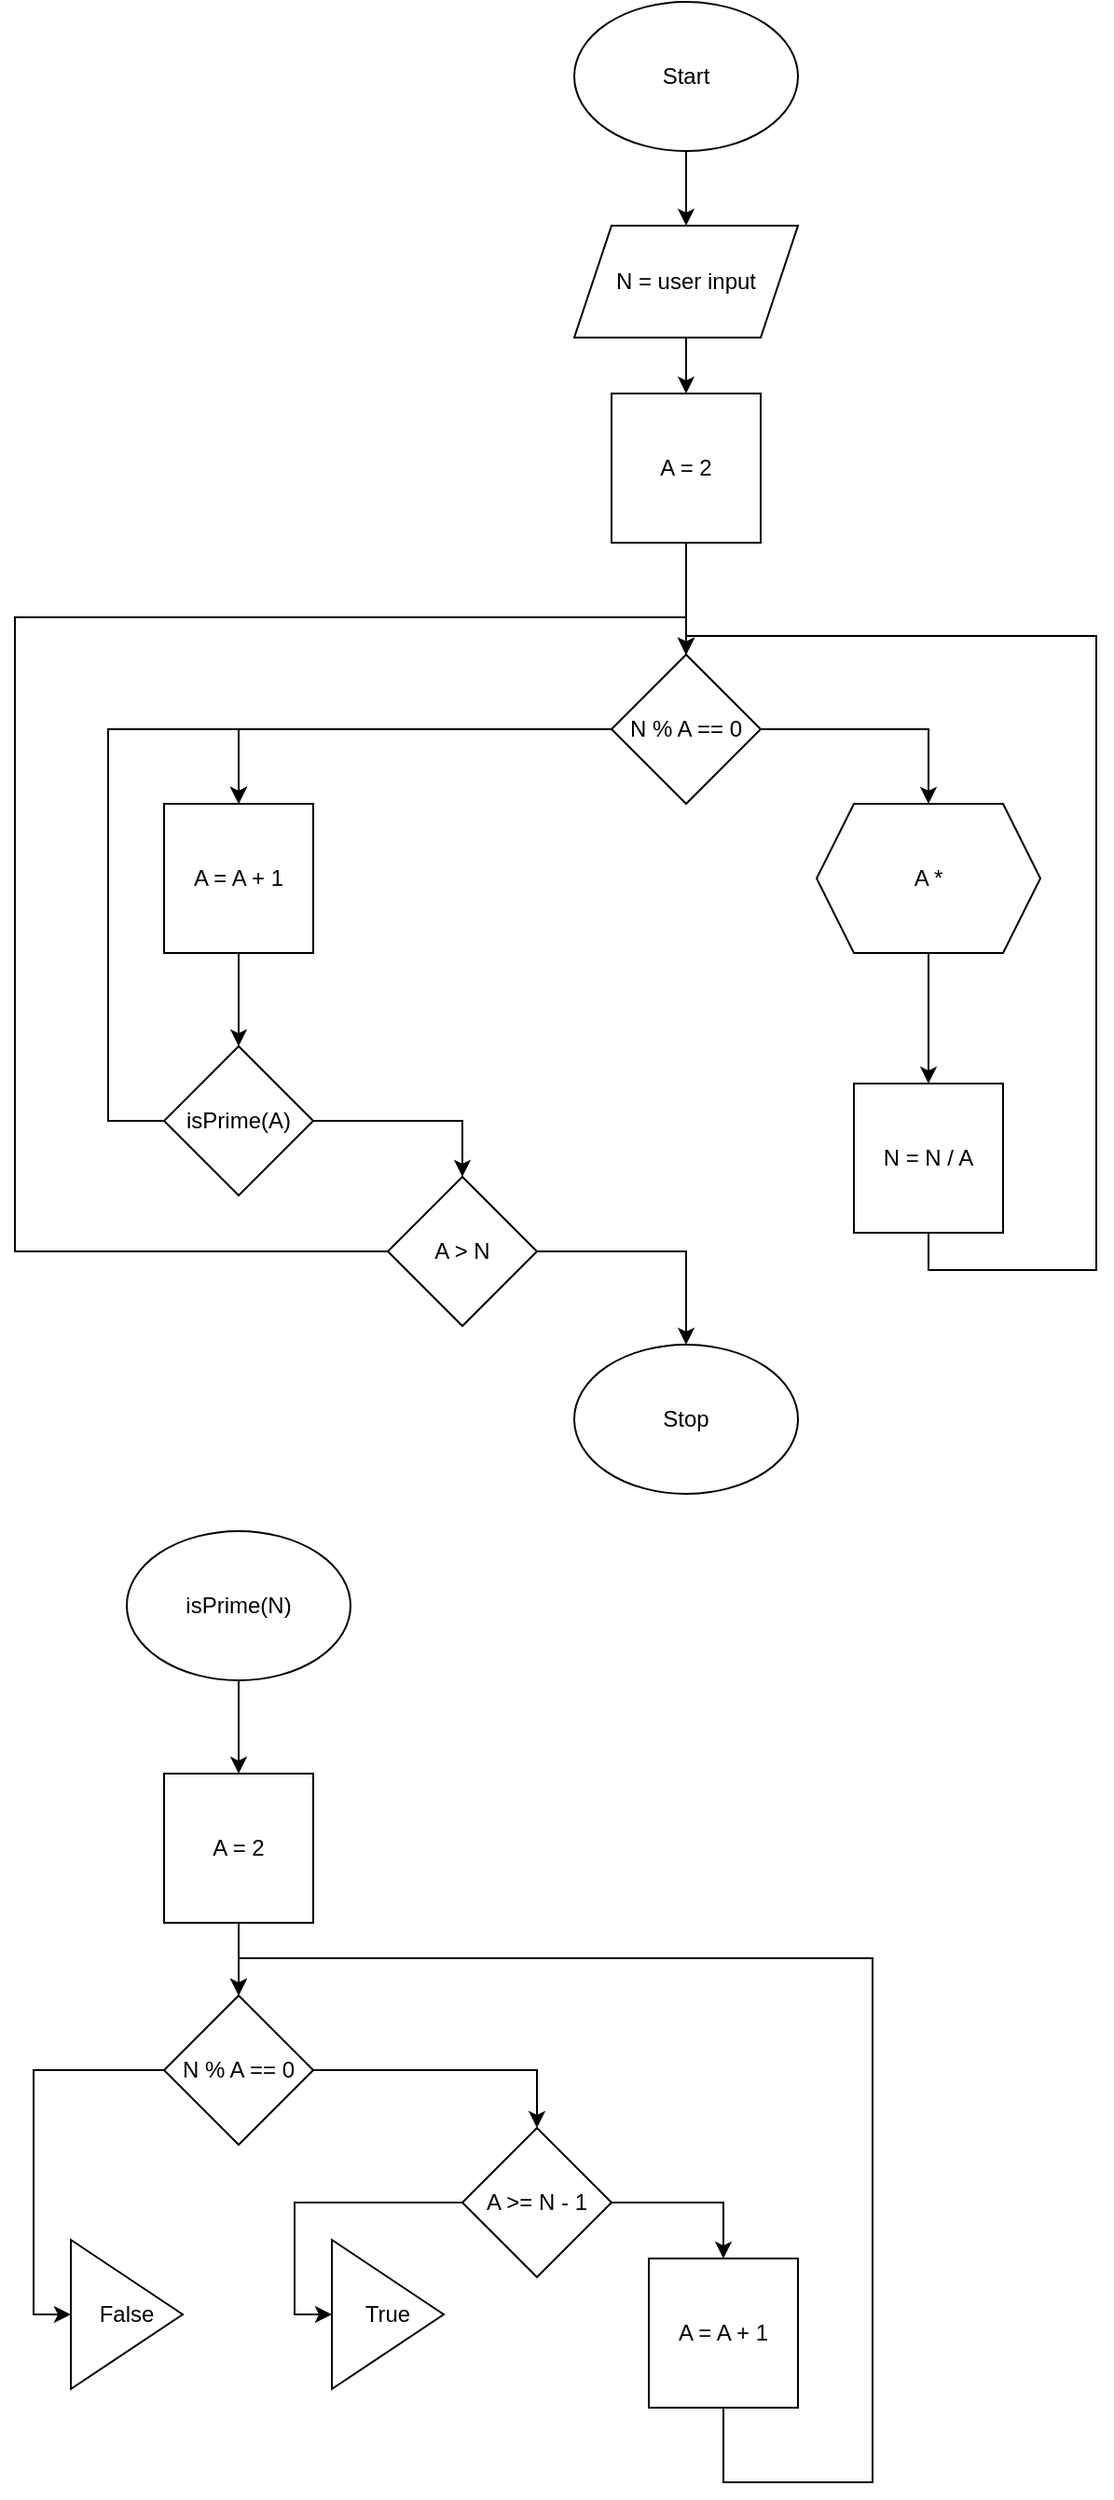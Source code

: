 <mxfile version="14.4.3" type="device"><diagram id="0Q6TECMZFZbLocGCa52L" name="Strona-1"><mxGraphModel dx="1422" dy="822" grid="1" gridSize="10" guides="1" tooltips="1" connect="1" arrows="1" fold="1" page="1" pageScale="1" pageWidth="827" pageHeight="1169" math="0" shadow="0"><root><mxCell id="0"/><mxCell id="1" parent="0"/><mxCell id="s8CKwG7cD0VQYAWxJTrp-7" style="edgeStyle=orthogonalEdgeStyle;rounded=0;orthogonalLoop=1;jettySize=auto;html=1;exitX=0.5;exitY=1;exitDx=0;exitDy=0;" edge="1" parent="1" source="s8CKwG7cD0VQYAWxJTrp-1" target="s8CKwG7cD0VQYAWxJTrp-2"><mxGeometry relative="1" as="geometry"/></mxCell><mxCell id="s8CKwG7cD0VQYAWxJTrp-1" value="Start" style="ellipse;whiteSpace=wrap;html=1;" vertex="1" parent="1"><mxGeometry x="340" y="20" width="120" height="80" as="geometry"/></mxCell><mxCell id="s8CKwG7cD0VQYAWxJTrp-8" style="edgeStyle=orthogonalEdgeStyle;rounded=0;orthogonalLoop=1;jettySize=auto;html=1;exitX=0.5;exitY=1;exitDx=0;exitDy=0;entryX=0.5;entryY=0;entryDx=0;entryDy=0;" edge="1" parent="1" source="s8CKwG7cD0VQYAWxJTrp-2" target="s8CKwG7cD0VQYAWxJTrp-3"><mxGeometry relative="1" as="geometry"/></mxCell><mxCell id="s8CKwG7cD0VQYAWxJTrp-2" value="N = user input" style="shape=parallelogram;perimeter=parallelogramPerimeter;whiteSpace=wrap;html=1;fixedSize=1;" vertex="1" parent="1"><mxGeometry x="340" y="140" width="120" height="60" as="geometry"/></mxCell><mxCell id="s8CKwG7cD0VQYAWxJTrp-9" style="edgeStyle=orthogonalEdgeStyle;rounded=0;orthogonalLoop=1;jettySize=auto;html=1;exitX=0.5;exitY=1;exitDx=0;exitDy=0;entryX=0.5;entryY=0;entryDx=0;entryDy=0;" edge="1" parent="1" source="s8CKwG7cD0VQYAWxJTrp-3" target="s8CKwG7cD0VQYAWxJTrp-4"><mxGeometry relative="1" as="geometry"/></mxCell><mxCell id="s8CKwG7cD0VQYAWxJTrp-3" value="A = 2" style="whiteSpace=wrap;html=1;aspect=fixed;" vertex="1" parent="1"><mxGeometry x="360" y="230" width="80" height="80" as="geometry"/></mxCell><mxCell id="s8CKwG7cD0VQYAWxJTrp-10" style="edgeStyle=orthogonalEdgeStyle;rounded=0;orthogonalLoop=1;jettySize=auto;html=1;exitX=1;exitY=0.5;exitDx=0;exitDy=0;entryX=0.5;entryY=0;entryDx=0;entryDy=0;" edge="1" parent="1" source="s8CKwG7cD0VQYAWxJTrp-4" target="s8CKwG7cD0VQYAWxJTrp-6"><mxGeometry relative="1" as="geometry"/></mxCell><mxCell id="s8CKwG7cD0VQYAWxJTrp-14" style="edgeStyle=orthogonalEdgeStyle;rounded=0;orthogonalLoop=1;jettySize=auto;html=1;exitX=0;exitY=0.5;exitDx=0;exitDy=0;entryX=0.5;entryY=0;entryDx=0;entryDy=0;" edge="1" parent="1" source="s8CKwG7cD0VQYAWxJTrp-4" target="s8CKwG7cD0VQYAWxJTrp-13"><mxGeometry relative="1" as="geometry"/></mxCell><mxCell id="s8CKwG7cD0VQYAWxJTrp-4" value="N % A == 0" style="rhombus;whiteSpace=wrap;html=1;" vertex="1" parent="1"><mxGeometry x="360" y="370" width="80" height="80" as="geometry"/></mxCell><mxCell id="s8CKwG7cD0VQYAWxJTrp-12" style="edgeStyle=orthogonalEdgeStyle;rounded=0;orthogonalLoop=1;jettySize=auto;html=1;exitX=0.5;exitY=1;exitDx=0;exitDy=0;entryX=0.5;entryY=0;entryDx=0;entryDy=0;" edge="1" parent="1" source="s8CKwG7cD0VQYAWxJTrp-5" target="s8CKwG7cD0VQYAWxJTrp-4"><mxGeometry relative="1" as="geometry"><Array as="points"><mxPoint x="530" y="700"/><mxPoint x="620" y="700"/><mxPoint x="620" y="360"/><mxPoint x="400" y="360"/></Array></mxGeometry></mxCell><mxCell id="s8CKwG7cD0VQYAWxJTrp-5" value="N = N / A" style="whiteSpace=wrap;html=1;aspect=fixed;" vertex="1" parent="1"><mxGeometry x="490" y="600" width="80" height="80" as="geometry"/></mxCell><mxCell id="s8CKwG7cD0VQYAWxJTrp-11" style="edgeStyle=orthogonalEdgeStyle;rounded=0;orthogonalLoop=1;jettySize=auto;html=1;exitX=0.5;exitY=1;exitDx=0;exitDy=0;entryX=0.5;entryY=0;entryDx=0;entryDy=0;" edge="1" parent="1" source="s8CKwG7cD0VQYAWxJTrp-6" target="s8CKwG7cD0VQYAWxJTrp-5"><mxGeometry relative="1" as="geometry"/></mxCell><mxCell id="s8CKwG7cD0VQYAWxJTrp-6" value="A *" style="shape=hexagon;perimeter=hexagonPerimeter2;whiteSpace=wrap;html=1;fixedSize=1;" vertex="1" parent="1"><mxGeometry x="470" y="450" width="120" height="80" as="geometry"/></mxCell><mxCell id="s8CKwG7cD0VQYAWxJTrp-41" style="edgeStyle=orthogonalEdgeStyle;rounded=0;orthogonalLoop=1;jettySize=auto;html=1;exitX=0.5;exitY=1;exitDx=0;exitDy=0;entryX=0.5;entryY=0;entryDx=0;entryDy=0;" edge="1" parent="1" source="s8CKwG7cD0VQYAWxJTrp-13" target="s8CKwG7cD0VQYAWxJTrp-33"><mxGeometry relative="1" as="geometry"/></mxCell><mxCell id="s8CKwG7cD0VQYAWxJTrp-13" value="A = A + 1" style="whiteSpace=wrap;html=1;aspect=fixed;" vertex="1" parent="1"><mxGeometry x="120" y="450" width="80" height="80" as="geometry"/></mxCell><mxCell id="s8CKwG7cD0VQYAWxJTrp-23" style="edgeStyle=orthogonalEdgeStyle;rounded=0;orthogonalLoop=1;jettySize=auto;html=1;exitX=0.5;exitY=1;exitDx=0;exitDy=0;entryX=0.5;entryY=0;entryDx=0;entryDy=0;" edge="1" parent="1" source="s8CKwG7cD0VQYAWxJTrp-15" target="s8CKwG7cD0VQYAWxJTrp-16"><mxGeometry relative="1" as="geometry"/></mxCell><mxCell id="s8CKwG7cD0VQYAWxJTrp-15" value="isPrime(N)" style="ellipse;whiteSpace=wrap;html=1;" vertex="1" parent="1"><mxGeometry x="100" y="840" width="120" height="80" as="geometry"/></mxCell><mxCell id="s8CKwG7cD0VQYAWxJTrp-24" style="edgeStyle=orthogonalEdgeStyle;rounded=0;orthogonalLoop=1;jettySize=auto;html=1;exitX=0.5;exitY=1;exitDx=0;exitDy=0;entryX=0.5;entryY=0;entryDx=0;entryDy=0;" edge="1" parent="1" source="s8CKwG7cD0VQYAWxJTrp-16" target="s8CKwG7cD0VQYAWxJTrp-17"><mxGeometry relative="1" as="geometry"/></mxCell><mxCell id="s8CKwG7cD0VQYAWxJTrp-16" value="A = 2" style="whiteSpace=wrap;html=1;aspect=fixed;" vertex="1" parent="1"><mxGeometry x="120" y="970" width="80" height="80" as="geometry"/></mxCell><mxCell id="s8CKwG7cD0VQYAWxJTrp-25" style="edgeStyle=orthogonalEdgeStyle;rounded=0;orthogonalLoop=1;jettySize=auto;html=1;exitX=0;exitY=0.5;exitDx=0;exitDy=0;entryX=0;entryY=0.5;entryDx=0;entryDy=0;" edge="1" parent="1" source="s8CKwG7cD0VQYAWxJTrp-17" target="s8CKwG7cD0VQYAWxJTrp-32"><mxGeometry relative="1" as="geometry"><mxPoint x="60" y="1180" as="targetPoint"/></mxGeometry></mxCell><mxCell id="s8CKwG7cD0VQYAWxJTrp-26" style="edgeStyle=orthogonalEdgeStyle;rounded=0;orthogonalLoop=1;jettySize=auto;html=1;exitX=1;exitY=0.5;exitDx=0;exitDy=0;entryX=0.5;entryY=0;entryDx=0;entryDy=0;" edge="1" parent="1" source="s8CKwG7cD0VQYAWxJTrp-17" target="s8CKwG7cD0VQYAWxJTrp-18"><mxGeometry relative="1" as="geometry"/></mxCell><mxCell id="s8CKwG7cD0VQYAWxJTrp-17" value="N % A == 0" style="rhombus;whiteSpace=wrap;html=1;" vertex="1" parent="1"><mxGeometry x="120" y="1089" width="80" height="80" as="geometry"/></mxCell><mxCell id="s8CKwG7cD0VQYAWxJTrp-27" style="edgeStyle=orthogonalEdgeStyle;rounded=0;orthogonalLoop=1;jettySize=auto;html=1;exitX=1;exitY=0.5;exitDx=0;exitDy=0;entryX=0.5;entryY=0;entryDx=0;entryDy=0;" edge="1" parent="1" source="s8CKwG7cD0VQYAWxJTrp-18" target="s8CKwG7cD0VQYAWxJTrp-21"><mxGeometry relative="1" as="geometry"/></mxCell><mxCell id="s8CKwG7cD0VQYAWxJTrp-31" style="edgeStyle=orthogonalEdgeStyle;rounded=0;orthogonalLoop=1;jettySize=auto;html=1;exitX=0;exitY=0.5;exitDx=0;exitDy=0;entryX=0;entryY=0.5;entryDx=0;entryDy=0;" edge="1" parent="1" source="s8CKwG7cD0VQYAWxJTrp-18" target="s8CKwG7cD0VQYAWxJTrp-30"><mxGeometry relative="1" as="geometry"/></mxCell><mxCell id="s8CKwG7cD0VQYAWxJTrp-18" value="A &amp;gt;= N - 1" style="rhombus;whiteSpace=wrap;html=1;" vertex="1" parent="1"><mxGeometry x="280" y="1160" width="80" height="80" as="geometry"/></mxCell><mxCell id="s8CKwG7cD0VQYAWxJTrp-28" style="edgeStyle=orthogonalEdgeStyle;rounded=0;orthogonalLoop=1;jettySize=auto;html=1;exitX=0.5;exitY=1;exitDx=0;exitDy=0;entryX=0.5;entryY=0;entryDx=0;entryDy=0;" edge="1" parent="1" source="s8CKwG7cD0VQYAWxJTrp-21" target="s8CKwG7cD0VQYAWxJTrp-17"><mxGeometry relative="1" as="geometry"><Array as="points"><mxPoint x="420" y="1350"/><mxPoint x="500" y="1350"/><mxPoint x="500" y="1069"/><mxPoint x="160" y="1069"/></Array></mxGeometry></mxCell><mxCell id="s8CKwG7cD0VQYAWxJTrp-21" value="A = A + 1" style="whiteSpace=wrap;html=1;aspect=fixed;" vertex="1" parent="1"><mxGeometry x="380" y="1230" width="80" height="80" as="geometry"/></mxCell><mxCell id="s8CKwG7cD0VQYAWxJTrp-30" value="True" style="triangle;whiteSpace=wrap;html=1;" vertex="1" parent="1"><mxGeometry x="210" y="1220" width="60" height="80" as="geometry"/></mxCell><mxCell id="s8CKwG7cD0VQYAWxJTrp-32" value="False" style="triangle;whiteSpace=wrap;html=1;" vertex="1" parent="1"><mxGeometry x="70" y="1220" width="60" height="80" as="geometry"/></mxCell><mxCell id="s8CKwG7cD0VQYAWxJTrp-34" style="edgeStyle=orthogonalEdgeStyle;rounded=0;orthogonalLoop=1;jettySize=auto;html=1;exitX=0;exitY=0.5;exitDx=0;exitDy=0;entryX=0.5;entryY=0;entryDx=0;entryDy=0;" edge="1" parent="1" source="s8CKwG7cD0VQYAWxJTrp-33" target="s8CKwG7cD0VQYAWxJTrp-13"><mxGeometry relative="1" as="geometry"><Array as="points"><mxPoint x="90" y="620"/><mxPoint x="90" y="410"/><mxPoint x="160" y="410"/></Array></mxGeometry></mxCell><mxCell id="s8CKwG7cD0VQYAWxJTrp-37" style="edgeStyle=orthogonalEdgeStyle;rounded=0;orthogonalLoop=1;jettySize=auto;html=1;exitX=1;exitY=0.5;exitDx=0;exitDy=0;entryX=0.5;entryY=0;entryDx=0;entryDy=0;" edge="1" parent="1" source="s8CKwG7cD0VQYAWxJTrp-33" target="s8CKwG7cD0VQYAWxJTrp-36"><mxGeometry relative="1" as="geometry"/></mxCell><mxCell id="s8CKwG7cD0VQYAWxJTrp-33" value="isPrime(A)" style="rhombus;whiteSpace=wrap;html=1;" vertex="1" parent="1"><mxGeometry x="120" y="580" width="80" height="80" as="geometry"/></mxCell><mxCell id="s8CKwG7cD0VQYAWxJTrp-38" style="edgeStyle=orthogonalEdgeStyle;rounded=0;orthogonalLoop=1;jettySize=auto;html=1;exitX=1;exitY=0.5;exitDx=0;exitDy=0;" edge="1" parent="1" source="s8CKwG7cD0VQYAWxJTrp-36" target="s8CKwG7cD0VQYAWxJTrp-39"><mxGeometry relative="1" as="geometry"><mxPoint x="400" y="690" as="targetPoint"/></mxGeometry></mxCell><mxCell id="s8CKwG7cD0VQYAWxJTrp-40" style="edgeStyle=orthogonalEdgeStyle;rounded=0;orthogonalLoop=1;jettySize=auto;html=1;exitX=0;exitY=0.5;exitDx=0;exitDy=0;entryX=0.5;entryY=0;entryDx=0;entryDy=0;" edge="1" parent="1" source="s8CKwG7cD0VQYAWxJTrp-36" target="s8CKwG7cD0VQYAWxJTrp-4"><mxGeometry relative="1" as="geometry"><Array as="points"><mxPoint x="40" y="690"/><mxPoint x="40" y="350"/><mxPoint x="400" y="350"/></Array></mxGeometry></mxCell><mxCell id="s8CKwG7cD0VQYAWxJTrp-36" value="A &amp;gt; N" style="rhombus;whiteSpace=wrap;html=1;" vertex="1" parent="1"><mxGeometry x="240" y="650" width="80" height="80" as="geometry"/></mxCell><mxCell id="s8CKwG7cD0VQYAWxJTrp-39" value="Stop" style="ellipse;whiteSpace=wrap;html=1;" vertex="1" parent="1"><mxGeometry x="340" y="740" width="120" height="80" as="geometry"/></mxCell></root></mxGraphModel></diagram></mxfile>